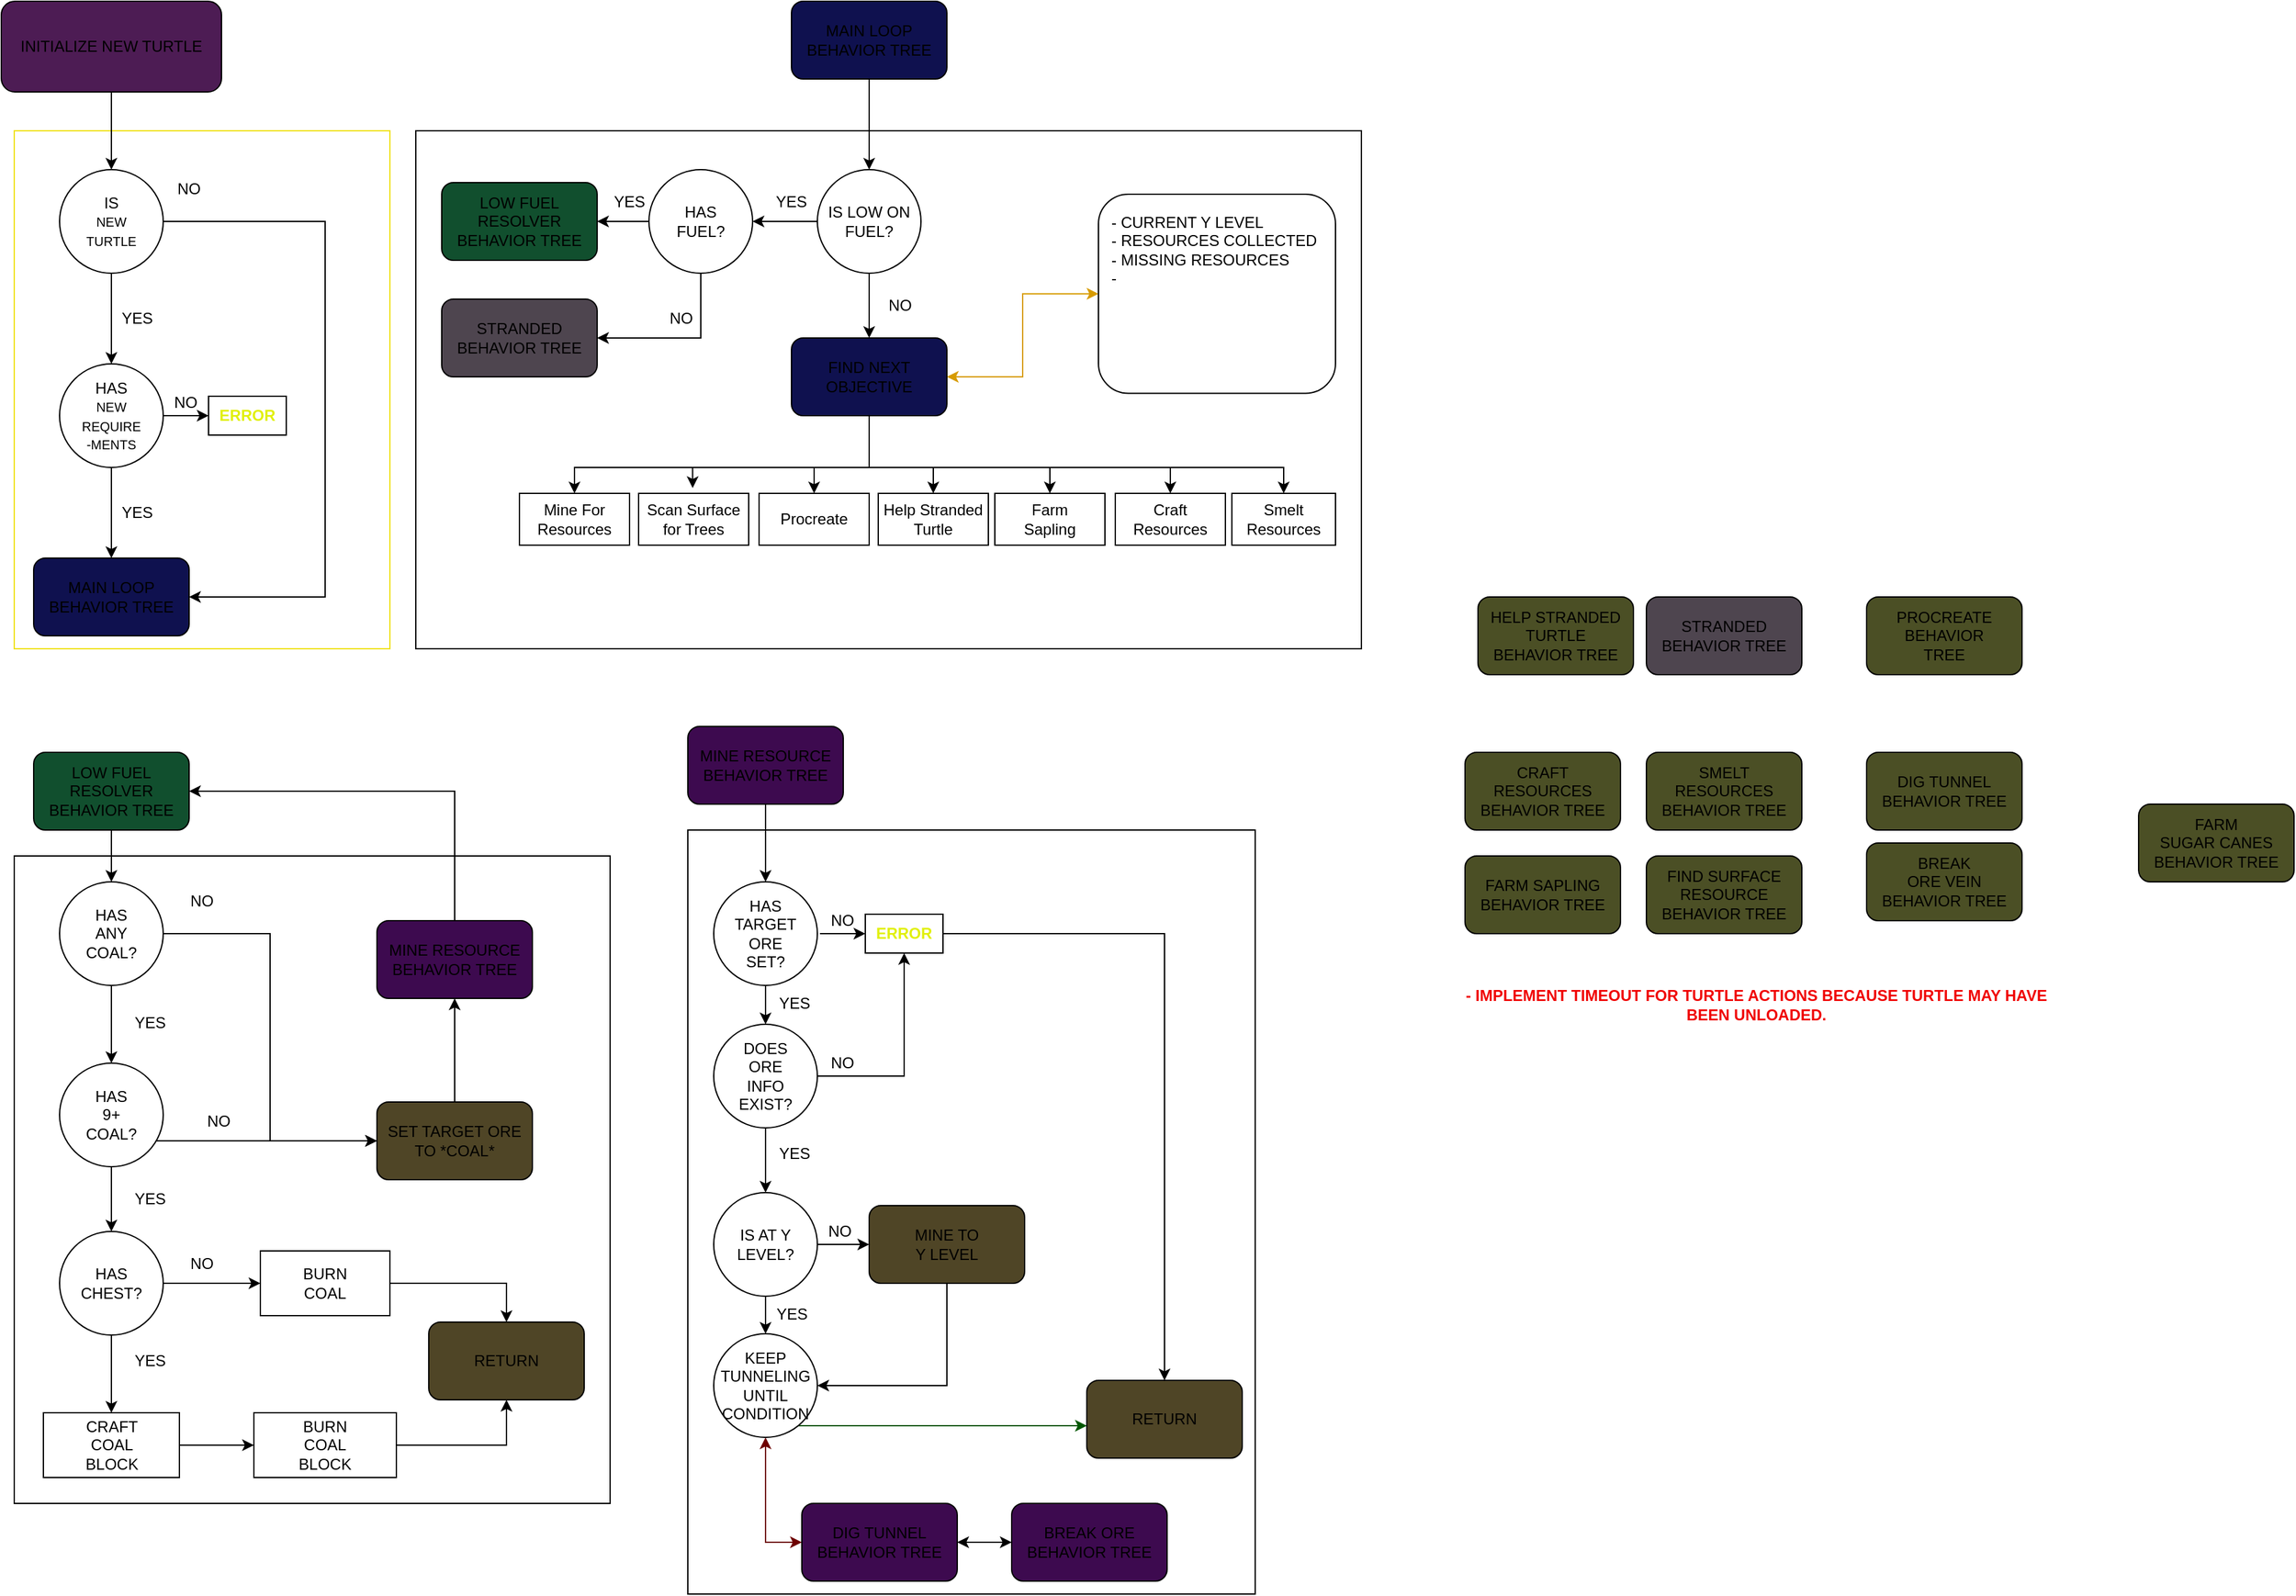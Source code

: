 <mxfile version="22.1.2" type="device">
  <diagram id="C5RBs43oDa-KdzZeNtuy" name="Page-1">
    <mxGraphModel dx="659" dy="546" grid="1" gridSize="10" guides="1" tooltips="1" connect="1" arrows="1" fold="1" page="0" pageScale="1" pageWidth="827" pageHeight="1169" math="0" shadow="0">
      <root>
        <mxCell id="WIyWlLk6GJQsqaUBKTNV-0" />
        <mxCell id="WIyWlLk6GJQsqaUBKTNV-1" parent="WIyWlLk6GJQsqaUBKTNV-0" />
        <mxCell id="fIsmHAN3YxHPpo_NFKhi-23" value="" style="rounded=0;whiteSpace=wrap;html=1;fillColor=none;" parent="WIyWlLk6GJQsqaUBKTNV-1" vertex="1">
          <mxGeometry x="360" y="140" width="730" height="400" as="geometry" />
        </mxCell>
        <mxCell id="fIsmHAN3YxHPpo_NFKhi-88" value="" style="rounded=0;whiteSpace=wrap;html=1;fillColor=none;" parent="WIyWlLk6GJQsqaUBKTNV-1" vertex="1">
          <mxGeometry x="570" y="680" width="438" height="590" as="geometry" />
        </mxCell>
        <mxCell id="fIsmHAN3YxHPpo_NFKhi-19" value="" style="rounded=0;whiteSpace=wrap;html=1;fillColor=none;strokeColor=#F0E21D;" parent="WIyWlLk6GJQsqaUBKTNV-1" vertex="1">
          <mxGeometry x="50" y="140" width="290" height="400" as="geometry" />
        </mxCell>
        <mxCell id="fIsmHAN3YxHPpo_NFKhi-36" value="" style="rounded=0;whiteSpace=wrap;html=1;fillColor=none;" parent="WIyWlLk6GJQsqaUBKTNV-1" vertex="1">
          <mxGeometry x="50" y="700" width="460" height="500" as="geometry" />
        </mxCell>
        <mxCell id="fIsmHAN3YxHPpo_NFKhi-26" style="edgeStyle=orthogonalEdgeStyle;rounded=0;orthogonalLoop=1;jettySize=auto;html=1;entryX=0.5;entryY=0;entryDx=0;entryDy=0;" parent="WIyWlLk6GJQsqaUBKTNV-1" source="fIsmHAN3YxHPpo_NFKhi-1" target="fIsmHAN3YxHPpo_NFKhi-6" edge="1">
          <mxGeometry relative="1" as="geometry" />
        </mxCell>
        <mxCell id="fIsmHAN3YxHPpo_NFKhi-1" value="INITIALIZE NEW TURTLE" style="rounded=1;whiteSpace=wrap;html=1;fillColor=#4D1C54;" parent="WIyWlLk6GJQsqaUBKTNV-1" vertex="1">
          <mxGeometry x="40" y="40" width="170" height="70" as="geometry" />
        </mxCell>
        <mxCell id="fIsmHAN3YxHPpo_NFKhi-5" style="edgeStyle=orthogonalEdgeStyle;rounded=0;orthogonalLoop=1;jettySize=auto;html=1;entryX=0.5;entryY=0;entryDx=0;entryDy=0;exitX=0.5;exitY=1;exitDx=0;exitDy=0;" parent="WIyWlLk6GJQsqaUBKTNV-1" source="fIsmHAN3YxHPpo_NFKhi-6" target="fIsmHAN3YxHPpo_NFKhi-7" edge="1">
          <mxGeometry relative="1" as="geometry">
            <mxPoint x="125" y="270" as="sourcePoint" />
            <mxPoint x="125" y="310" as="targetPoint" />
          </mxGeometry>
        </mxCell>
        <mxCell id="fIsmHAN3YxHPpo_NFKhi-8" style="edgeStyle=orthogonalEdgeStyle;rounded=0;orthogonalLoop=1;jettySize=auto;html=1;entryX=1;entryY=0.5;entryDx=0;entryDy=0;exitX=1;exitY=0.5;exitDx=0;exitDy=0;" parent="WIyWlLk6GJQsqaUBKTNV-1" source="fIsmHAN3YxHPpo_NFKhi-6" target="fIsmHAN3YxHPpo_NFKhi-10" edge="1">
          <mxGeometry relative="1" as="geometry">
            <mxPoint x="200" y="210" as="targetPoint" />
            <Array as="points">
              <mxPoint x="290" y="210" />
              <mxPoint x="290" y="500" />
            </Array>
          </mxGeometry>
        </mxCell>
        <mxCell id="fIsmHAN3YxHPpo_NFKhi-6" value="IS&lt;br style=&quot;font-size: 10px;&quot;&gt;&lt;span style=&quot;font-size: 10px;&quot;&gt;NEW&lt;/span&gt;&lt;br style=&quot;font-size: 10px;&quot;&gt;&lt;span style=&quot;font-size: 10px;&quot;&gt;TURTLE&lt;/span&gt;" style="ellipse;whiteSpace=wrap;html=1;aspect=fixed;" parent="WIyWlLk6GJQsqaUBKTNV-1" vertex="1">
          <mxGeometry x="85" y="170" width="80" height="80" as="geometry" />
        </mxCell>
        <mxCell id="fIsmHAN3YxHPpo_NFKhi-9" style="edgeStyle=orthogonalEdgeStyle;rounded=0;orthogonalLoop=1;jettySize=auto;html=1;" parent="WIyWlLk6GJQsqaUBKTNV-1" source="fIsmHAN3YxHPpo_NFKhi-7" edge="1">
          <mxGeometry relative="1" as="geometry">
            <mxPoint x="200" y="360" as="targetPoint" />
          </mxGeometry>
        </mxCell>
        <mxCell id="fIsmHAN3YxHPpo_NFKhi-11" style="edgeStyle=orthogonalEdgeStyle;rounded=0;orthogonalLoop=1;jettySize=auto;html=1;entryX=0.5;entryY=0;entryDx=0;entryDy=0;" parent="WIyWlLk6GJQsqaUBKTNV-1" source="fIsmHAN3YxHPpo_NFKhi-7" target="fIsmHAN3YxHPpo_NFKhi-10" edge="1">
          <mxGeometry relative="1" as="geometry" />
        </mxCell>
        <mxCell id="fIsmHAN3YxHPpo_NFKhi-7" value="HAS&lt;br style=&quot;font-size: 10px;&quot;&gt;&lt;span style=&quot;font-size: 10px;&quot;&gt;NEW&lt;/span&gt;&lt;br style=&quot;font-size: 10px;&quot;&gt;&lt;span style=&quot;font-size: 10px;&quot;&gt;REQUIRE&lt;br&gt;&lt;/span&gt;&lt;span style=&quot;font-size: 10px;&quot;&gt;-MENTS&lt;/span&gt;" style="ellipse;whiteSpace=wrap;html=1;aspect=fixed;" parent="WIyWlLk6GJQsqaUBKTNV-1" vertex="1">
          <mxGeometry x="85" y="320" width="80" height="80" as="geometry" />
        </mxCell>
        <mxCell id="fIsmHAN3YxHPpo_NFKhi-10" value="MAIN LOOP&lt;br&gt;BEHAVIOR TREE" style="rounded=1;whiteSpace=wrap;html=1;fillColor=#0F114F;" parent="WIyWlLk6GJQsqaUBKTNV-1" vertex="1">
          <mxGeometry x="65" y="470" width="120" height="60" as="geometry" />
        </mxCell>
        <mxCell id="fIsmHAN3YxHPpo_NFKhi-13" value="ERROR" style="text;html=1;strokeColor=default;fillColor=none;align=center;verticalAlign=middle;whiteSpace=wrap;rounded=0;fontColor=#E1F00C;fontStyle=1" parent="WIyWlLk6GJQsqaUBKTNV-1" vertex="1">
          <mxGeometry x="200" y="345" width="60" height="30" as="geometry" />
        </mxCell>
        <mxCell id="fIsmHAN3YxHPpo_NFKhi-14" value="NO" style="text;html=1;strokeColor=none;fillColor=none;align=center;verticalAlign=middle;whiteSpace=wrap;rounded=0;" parent="WIyWlLk6GJQsqaUBKTNV-1" vertex="1">
          <mxGeometry x="165" y="170" width="40" height="30" as="geometry" />
        </mxCell>
        <mxCell id="fIsmHAN3YxHPpo_NFKhi-16" value="NO" style="text;html=1;strokeColor=none;fillColor=none;align=center;verticalAlign=middle;whiteSpace=wrap;rounded=0;" parent="WIyWlLk6GJQsqaUBKTNV-1" vertex="1">
          <mxGeometry x="165" y="340" width="35" height="20" as="geometry" />
        </mxCell>
        <mxCell id="fIsmHAN3YxHPpo_NFKhi-17" value="YES" style="text;html=1;strokeColor=none;fillColor=none;align=center;verticalAlign=middle;whiteSpace=wrap;rounded=0;" parent="WIyWlLk6GJQsqaUBKTNV-1" vertex="1">
          <mxGeometry x="125" y="270" width="40" height="30" as="geometry" />
        </mxCell>
        <mxCell id="fIsmHAN3YxHPpo_NFKhi-18" value="YES" style="text;html=1;strokeColor=none;fillColor=none;align=center;verticalAlign=middle;whiteSpace=wrap;rounded=0;" parent="WIyWlLk6GJQsqaUBKTNV-1" vertex="1">
          <mxGeometry x="125" y="420" width="40" height="30" as="geometry" />
        </mxCell>
        <mxCell id="fIsmHAN3YxHPpo_NFKhi-27" style="edgeStyle=orthogonalEdgeStyle;rounded=0;orthogonalLoop=1;jettySize=auto;html=1;entryX=0.5;entryY=0;entryDx=0;entryDy=0;" parent="WIyWlLk6GJQsqaUBKTNV-1" source="fIsmHAN3YxHPpo_NFKhi-21" target="fIsmHAN3YxHPpo_NFKhi-25" edge="1">
          <mxGeometry relative="1" as="geometry" />
        </mxCell>
        <mxCell id="fIsmHAN3YxHPpo_NFKhi-21" value="MAIN LOOP&lt;br&gt;BEHAVIOR TREE" style="rounded=1;whiteSpace=wrap;html=1;fillColor=#0F114F;" parent="WIyWlLk6GJQsqaUBKTNV-1" vertex="1">
          <mxGeometry x="650" y="40" width="120" height="60" as="geometry" />
        </mxCell>
        <mxCell id="fIsmHAN3YxHPpo_NFKhi-38" style="edgeStyle=orthogonalEdgeStyle;rounded=0;orthogonalLoop=1;jettySize=auto;html=1;entryX=0.5;entryY=0;entryDx=0;entryDy=0;" parent="WIyWlLk6GJQsqaUBKTNV-1" source="fIsmHAN3YxHPpo_NFKhi-22" target="fIsmHAN3YxHPpo_NFKhi-37" edge="1">
          <mxGeometry relative="1" as="geometry" />
        </mxCell>
        <mxCell id="fIsmHAN3YxHPpo_NFKhi-22" value="LOW FUEL&lt;br&gt;RESOLVER&lt;br&gt;BEHAVIOR TREE" style="rounded=1;whiteSpace=wrap;html=1;fillColor=#114F2E;" parent="WIyWlLk6GJQsqaUBKTNV-1" vertex="1">
          <mxGeometry x="65" y="620" width="120" height="60" as="geometry" />
        </mxCell>
        <mxCell id="fIsmHAN3YxHPpo_NFKhi-30" style="edgeStyle=orthogonalEdgeStyle;rounded=0;orthogonalLoop=1;jettySize=auto;html=1;entryX=0.5;entryY=0;entryDx=0;entryDy=0;" parent="WIyWlLk6GJQsqaUBKTNV-1" source="fIsmHAN3YxHPpo_NFKhi-25" target="fIsmHAN3YxHPpo_NFKhi-29" edge="1">
          <mxGeometry relative="1" as="geometry" />
        </mxCell>
        <mxCell id="fIsmHAN3YxHPpo_NFKhi-130" style="edgeStyle=orthogonalEdgeStyle;rounded=0;orthogonalLoop=1;jettySize=auto;html=1;entryX=1;entryY=0.5;entryDx=0;entryDy=0;" parent="WIyWlLk6GJQsqaUBKTNV-1" source="fIsmHAN3YxHPpo_NFKhi-25" target="fIsmHAN3YxHPpo_NFKhi-58" edge="1">
          <mxGeometry relative="1" as="geometry" />
        </mxCell>
        <mxCell id="fIsmHAN3YxHPpo_NFKhi-25" value="IS LOW ON FUEL?" style="ellipse;whiteSpace=wrap;html=1;aspect=fixed;" parent="WIyWlLk6GJQsqaUBKTNV-1" vertex="1">
          <mxGeometry x="670" y="170" width="80" height="80" as="geometry" />
        </mxCell>
        <mxCell id="OW8KxhWi1w3v-cnNSmXm-7" style="edgeStyle=orthogonalEdgeStyle;rounded=0;orthogonalLoop=1;jettySize=auto;html=1;entryX=0;entryY=0.5;entryDx=0;entryDy=0;fillColor=#ffcd28;gradientColor=#ffa500;strokeColor=#d79b00;startArrow=classic;startFill=1;" parent="WIyWlLk6GJQsqaUBKTNV-1" source="fIsmHAN3YxHPpo_NFKhi-29" target="OW8KxhWi1w3v-cnNSmXm-3" edge="1">
          <mxGeometry relative="1" as="geometry" />
        </mxCell>
        <mxCell id="OW8KxhWi1w3v-cnNSmXm-14" style="edgeStyle=orthogonalEdgeStyle;rounded=0;orthogonalLoop=1;jettySize=auto;html=1;entryX=0.5;entryY=0;entryDx=0;entryDy=0;" parent="WIyWlLk6GJQsqaUBKTNV-1" source="fIsmHAN3YxHPpo_NFKhi-29" target="OW8KxhWi1w3v-cnNSmXm-6" edge="1">
          <mxGeometry relative="1" as="geometry">
            <Array as="points">
              <mxPoint x="710" y="400" />
              <mxPoint x="483" y="400" />
            </Array>
          </mxGeometry>
        </mxCell>
        <mxCell id="OW8KxhWi1w3v-cnNSmXm-16" style="edgeStyle=orthogonalEdgeStyle;rounded=0;orthogonalLoop=1;jettySize=auto;html=1;entryX=0.5;entryY=0;entryDx=0;entryDy=0;" parent="WIyWlLk6GJQsqaUBKTNV-1" source="fIsmHAN3YxHPpo_NFKhi-29" target="OW8KxhWi1w3v-cnNSmXm-9" edge="1">
          <mxGeometry relative="1" as="geometry">
            <Array as="points">
              <mxPoint x="710" y="400" />
              <mxPoint x="667" y="400" />
            </Array>
          </mxGeometry>
        </mxCell>
        <mxCell id="OW8KxhWi1w3v-cnNSmXm-17" style="edgeStyle=orthogonalEdgeStyle;rounded=0;orthogonalLoop=1;jettySize=auto;html=1;entryX=0.5;entryY=0;entryDx=0;entryDy=0;" parent="WIyWlLk6GJQsqaUBKTNV-1" source="fIsmHAN3YxHPpo_NFKhi-29" target="OW8KxhWi1w3v-cnNSmXm-8" edge="1">
          <mxGeometry relative="1" as="geometry">
            <Array as="points">
              <mxPoint x="710" y="400" />
              <mxPoint x="759" y="400" />
            </Array>
          </mxGeometry>
        </mxCell>
        <mxCell id="OW8KxhWi1w3v-cnNSmXm-18" style="edgeStyle=orthogonalEdgeStyle;rounded=0;orthogonalLoop=1;jettySize=auto;html=1;entryX=0.5;entryY=0;entryDx=0;entryDy=0;" parent="WIyWlLk6GJQsqaUBKTNV-1" source="fIsmHAN3YxHPpo_NFKhi-29" target="OW8KxhWi1w3v-cnNSmXm-11" edge="1">
          <mxGeometry relative="1" as="geometry">
            <Array as="points">
              <mxPoint x="710" y="400" />
              <mxPoint x="849" y="400" />
            </Array>
          </mxGeometry>
        </mxCell>
        <mxCell id="OW8KxhWi1w3v-cnNSmXm-19" style="edgeStyle=orthogonalEdgeStyle;rounded=0;orthogonalLoop=1;jettySize=auto;html=1;entryX=0.5;entryY=0;entryDx=0;entryDy=0;" parent="WIyWlLk6GJQsqaUBKTNV-1" source="fIsmHAN3YxHPpo_NFKhi-29" target="OW8KxhWi1w3v-cnNSmXm-10" edge="1">
          <mxGeometry relative="1" as="geometry">
            <Array as="points">
              <mxPoint x="710" y="400" />
              <mxPoint x="943" y="400" />
            </Array>
          </mxGeometry>
        </mxCell>
        <mxCell id="OW8KxhWi1w3v-cnNSmXm-20" style="edgeStyle=orthogonalEdgeStyle;rounded=0;orthogonalLoop=1;jettySize=auto;html=1;entryX=0.5;entryY=0;entryDx=0;entryDy=0;" parent="WIyWlLk6GJQsqaUBKTNV-1" source="fIsmHAN3YxHPpo_NFKhi-29" target="OW8KxhWi1w3v-cnNSmXm-12" edge="1">
          <mxGeometry relative="1" as="geometry">
            <Array as="points">
              <mxPoint x="710" y="400" />
              <mxPoint x="1030" y="400" />
            </Array>
          </mxGeometry>
        </mxCell>
        <mxCell id="fIsmHAN3YxHPpo_NFKhi-29" value="FIND NEXT OBJECTIVE" style="rounded=1;whiteSpace=wrap;html=1;fillColor=#0F114F;" parent="WIyWlLk6GJQsqaUBKTNV-1" vertex="1">
          <mxGeometry x="650" y="300" width="120" height="60" as="geometry" />
        </mxCell>
        <mxCell id="fIsmHAN3YxHPpo_NFKhi-32" value="LOW FUEL&lt;br&gt;RESOLVER&lt;br&gt;BEHAVIOR TREE" style="rounded=1;whiteSpace=wrap;html=1;fillColor=#114F2E;" parent="WIyWlLk6GJQsqaUBKTNV-1" vertex="1">
          <mxGeometry x="380" y="180" width="120" height="60" as="geometry" />
        </mxCell>
        <mxCell id="fIsmHAN3YxHPpo_NFKhi-34" value="YES" style="text;html=1;strokeColor=none;fillColor=none;align=center;verticalAlign=middle;whiteSpace=wrap;rounded=0;" parent="WIyWlLk6GJQsqaUBKTNV-1" vertex="1">
          <mxGeometry x="630" y="180" width="40" height="30" as="geometry" />
        </mxCell>
        <mxCell id="fIsmHAN3YxHPpo_NFKhi-47" style="edgeStyle=orthogonalEdgeStyle;rounded=0;orthogonalLoop=1;jettySize=auto;html=1;entryX=0.5;entryY=0;entryDx=0;entryDy=0;" parent="WIyWlLk6GJQsqaUBKTNV-1" source="fIsmHAN3YxHPpo_NFKhi-37" target="fIsmHAN3YxHPpo_NFKhi-41" edge="1">
          <mxGeometry relative="1" as="geometry" />
        </mxCell>
        <mxCell id="fIsmHAN3YxHPpo_NFKhi-124" style="edgeStyle=orthogonalEdgeStyle;rounded=0;orthogonalLoop=1;jettySize=auto;html=1;entryX=0;entryY=0.5;entryDx=0;entryDy=0;" parent="WIyWlLk6GJQsqaUBKTNV-1" source="fIsmHAN3YxHPpo_NFKhi-37" target="fIsmHAN3YxHPpo_NFKhi-83" edge="1">
          <mxGeometry relative="1" as="geometry" />
        </mxCell>
        <mxCell id="fIsmHAN3YxHPpo_NFKhi-37" value="HAS&lt;br&gt;ANY&lt;br&gt;COAL?" style="ellipse;whiteSpace=wrap;html=1;aspect=fixed;" parent="WIyWlLk6GJQsqaUBKTNV-1" vertex="1">
          <mxGeometry x="85" y="720" width="80" height="80" as="geometry" />
        </mxCell>
        <mxCell id="fIsmHAN3YxHPpo_NFKhi-51" style="edgeStyle=orthogonalEdgeStyle;rounded=0;orthogonalLoop=1;jettySize=auto;html=1;entryX=0.5;entryY=0;entryDx=0;entryDy=0;" parent="WIyWlLk6GJQsqaUBKTNV-1" source="fIsmHAN3YxHPpo_NFKhi-41" target="fIsmHAN3YxHPpo_NFKhi-50" edge="1">
          <mxGeometry relative="1" as="geometry" />
        </mxCell>
        <mxCell id="fIsmHAN3YxHPpo_NFKhi-123" style="edgeStyle=orthogonalEdgeStyle;rounded=0;orthogonalLoop=1;jettySize=auto;html=1;entryX=0;entryY=0.5;entryDx=0;entryDy=0;" parent="WIyWlLk6GJQsqaUBKTNV-1" source="fIsmHAN3YxHPpo_NFKhi-41" target="fIsmHAN3YxHPpo_NFKhi-83" edge="1">
          <mxGeometry relative="1" as="geometry">
            <Array as="points">
              <mxPoint x="300" y="920" />
              <mxPoint x="300" y="920" />
            </Array>
          </mxGeometry>
        </mxCell>
        <mxCell id="fIsmHAN3YxHPpo_NFKhi-41" value="HAS&lt;br&gt;9+&lt;br&gt;COAL?" style="ellipse;whiteSpace=wrap;html=1;aspect=fixed;" parent="WIyWlLk6GJQsqaUBKTNV-1" vertex="1">
          <mxGeometry x="85" y="860" width="80" height="80" as="geometry" />
        </mxCell>
        <mxCell id="fIsmHAN3YxHPpo_NFKhi-126" style="edgeStyle=orthogonalEdgeStyle;rounded=0;orthogonalLoop=1;jettySize=auto;html=1;entryX=1;entryY=0.5;entryDx=0;entryDy=0;" parent="WIyWlLk6GJQsqaUBKTNV-1" source="fIsmHAN3YxHPpo_NFKhi-43" target="fIsmHAN3YxHPpo_NFKhi-22" edge="1">
          <mxGeometry relative="1" as="geometry">
            <Array as="points">
              <mxPoint x="390" y="650" />
            </Array>
          </mxGeometry>
        </mxCell>
        <mxCell id="fIsmHAN3YxHPpo_NFKhi-43" value="MINE RESOURCE&lt;br&gt;BEHAVIOR TREE" style="rounded=1;whiteSpace=wrap;html=1;fillColor=#3D0A4F;" parent="WIyWlLk6GJQsqaUBKTNV-1" vertex="1">
          <mxGeometry x="330" y="750" width="120" height="60" as="geometry" />
        </mxCell>
        <mxCell id="fIsmHAN3YxHPpo_NFKhi-87" style="edgeStyle=orthogonalEdgeStyle;rounded=0;orthogonalLoop=1;jettySize=auto;html=1;entryX=0.5;entryY=0;entryDx=0;entryDy=0;" parent="WIyWlLk6GJQsqaUBKTNV-1" source="fIsmHAN3YxHPpo_NFKhi-45" target="fIsmHAN3YxHPpo_NFKhi-86" edge="1">
          <mxGeometry relative="1" as="geometry" />
        </mxCell>
        <mxCell id="fIsmHAN3YxHPpo_NFKhi-45" value="MINE RESOURCE&lt;br&gt;BEHAVIOR TREE" style="rounded=1;whiteSpace=wrap;html=1;fillColor=#3D0A4F;" parent="WIyWlLk6GJQsqaUBKTNV-1" vertex="1">
          <mxGeometry x="570" y="600" width="120" height="60" as="geometry" />
        </mxCell>
        <mxCell id="fIsmHAN3YxHPpo_NFKhi-46" value="NO" style="text;html=1;strokeColor=none;fillColor=none;align=center;verticalAlign=middle;whiteSpace=wrap;rounded=0;" parent="WIyWlLk6GJQsqaUBKTNV-1" vertex="1">
          <mxGeometry x="165" y="720" width="60" height="30" as="geometry" />
        </mxCell>
        <mxCell id="fIsmHAN3YxHPpo_NFKhi-49" value="NO" style="text;html=1;strokeColor=none;fillColor=none;align=center;verticalAlign=middle;whiteSpace=wrap;rounded=0;" parent="WIyWlLk6GJQsqaUBKTNV-1" vertex="1">
          <mxGeometry x="177.5" y="890" width="60" height="30" as="geometry" />
        </mxCell>
        <mxCell id="fIsmHAN3YxHPpo_NFKhi-75" style="edgeStyle=orthogonalEdgeStyle;rounded=0;orthogonalLoop=1;jettySize=auto;html=1;entryX=0;entryY=0.5;entryDx=0;entryDy=0;" parent="WIyWlLk6GJQsqaUBKTNV-1" source="fIsmHAN3YxHPpo_NFKhi-50" target="fIsmHAN3YxHPpo_NFKhi-67" edge="1">
          <mxGeometry relative="1" as="geometry" />
        </mxCell>
        <mxCell id="fIsmHAN3YxHPpo_NFKhi-76" style="edgeStyle=orthogonalEdgeStyle;rounded=0;orthogonalLoop=1;jettySize=auto;html=1;entryX=0.5;entryY=0;entryDx=0;entryDy=0;" parent="WIyWlLk6GJQsqaUBKTNV-1" source="fIsmHAN3YxHPpo_NFKhi-50" target="fIsmHAN3YxHPpo_NFKhi-68" edge="1">
          <mxGeometry relative="1" as="geometry" />
        </mxCell>
        <mxCell id="fIsmHAN3YxHPpo_NFKhi-50" value="HAS&lt;br&gt;CHEST?" style="ellipse;whiteSpace=wrap;html=1;aspect=fixed;" parent="WIyWlLk6GJQsqaUBKTNV-1" vertex="1">
          <mxGeometry x="85" y="990" width="80" height="80" as="geometry" />
        </mxCell>
        <mxCell id="fIsmHAN3YxHPpo_NFKhi-53" value="NO" style="text;html=1;strokeColor=none;fillColor=none;align=center;verticalAlign=middle;whiteSpace=wrap;rounded=0;" parent="WIyWlLk6GJQsqaUBKTNV-1" vertex="1">
          <mxGeometry x="165" y="1000" width="60" height="30" as="geometry" />
        </mxCell>
        <mxCell id="fIsmHAN3YxHPpo_NFKhi-57" value="STRANDED&lt;br&gt;BEHAVIOR TREE" style="rounded=1;whiteSpace=wrap;html=1;fillColor=#4E454F;" parent="WIyWlLk6GJQsqaUBKTNV-1" vertex="1">
          <mxGeometry x="1310" y="500" width="120" height="60" as="geometry" />
        </mxCell>
        <mxCell id="fIsmHAN3YxHPpo_NFKhi-60" value="NO" style="text;html=1;strokeColor=none;fillColor=none;align=center;verticalAlign=middle;whiteSpace=wrap;rounded=0;" parent="WIyWlLk6GJQsqaUBKTNV-1" vertex="1">
          <mxGeometry x="714" y="260" width="40" height="30" as="geometry" />
        </mxCell>
        <mxCell id="fIsmHAN3YxHPpo_NFKhi-61" value="STRANDED&lt;br&gt;BEHAVIOR TREE" style="rounded=1;whiteSpace=wrap;html=1;fillColor=#4E454F;" parent="WIyWlLk6GJQsqaUBKTNV-1" vertex="1">
          <mxGeometry x="380" y="270" width="120" height="60" as="geometry" />
        </mxCell>
        <mxCell id="fIsmHAN3YxHPpo_NFKhi-63" value="NO" style="text;html=1;strokeColor=none;fillColor=none;align=center;verticalAlign=middle;whiteSpace=wrap;rounded=0;" parent="WIyWlLk6GJQsqaUBKTNV-1" vertex="1">
          <mxGeometry x="550" y="270" width="30" height="30" as="geometry" />
        </mxCell>
        <mxCell id="fIsmHAN3YxHPpo_NFKhi-74" style="edgeStyle=orthogonalEdgeStyle;rounded=0;orthogonalLoop=1;jettySize=auto;html=1;entryX=0.5;entryY=0;entryDx=0;entryDy=0;" parent="WIyWlLk6GJQsqaUBKTNV-1" source="fIsmHAN3YxHPpo_NFKhi-67" target="fIsmHAN3YxHPpo_NFKhi-73" edge="1">
          <mxGeometry relative="1" as="geometry">
            <mxPoint x="430" y="1030" as="targetPoint" />
          </mxGeometry>
        </mxCell>
        <mxCell id="fIsmHAN3YxHPpo_NFKhi-67" value="BURN&lt;br&gt;COAL" style="rounded=0;whiteSpace=wrap;html=1;" parent="WIyWlLk6GJQsqaUBKTNV-1" vertex="1">
          <mxGeometry x="240" y="1005" width="100" height="50" as="geometry" />
        </mxCell>
        <mxCell id="fIsmHAN3YxHPpo_NFKhi-77" style="edgeStyle=orthogonalEdgeStyle;rounded=0;orthogonalLoop=1;jettySize=auto;html=1;entryX=0;entryY=0.5;entryDx=0;entryDy=0;" parent="WIyWlLk6GJQsqaUBKTNV-1" source="fIsmHAN3YxHPpo_NFKhi-68" target="fIsmHAN3YxHPpo_NFKhi-69" edge="1">
          <mxGeometry relative="1" as="geometry" />
        </mxCell>
        <mxCell id="fIsmHAN3YxHPpo_NFKhi-68" value="CRAFT&lt;br&gt;COAL&lt;br&gt;BLOCK" style="rounded=0;whiteSpace=wrap;html=1;" parent="WIyWlLk6GJQsqaUBKTNV-1" vertex="1">
          <mxGeometry x="72.5" y="1130" width="105" height="50" as="geometry" />
        </mxCell>
        <mxCell id="fIsmHAN3YxHPpo_NFKhi-78" style="edgeStyle=orthogonalEdgeStyle;rounded=0;orthogonalLoop=1;jettySize=auto;html=1;exitX=1;exitY=0.5;exitDx=0;exitDy=0;entryX=0.5;entryY=1;entryDx=0;entryDy=0;" parent="WIyWlLk6GJQsqaUBKTNV-1" source="fIsmHAN3YxHPpo_NFKhi-69" target="fIsmHAN3YxHPpo_NFKhi-73" edge="1">
          <mxGeometry relative="1" as="geometry" />
        </mxCell>
        <mxCell id="fIsmHAN3YxHPpo_NFKhi-69" value="BURN&lt;br&gt;COAL&lt;br&gt;BLOCK" style="rounded=0;whiteSpace=wrap;html=1;" parent="WIyWlLk6GJQsqaUBKTNV-1" vertex="1">
          <mxGeometry x="235" y="1130" width="110" height="50" as="geometry" />
        </mxCell>
        <mxCell id="fIsmHAN3YxHPpo_NFKhi-73" value="RETURN" style="rounded=1;whiteSpace=wrap;html=1;fillColor=#4F4526;" parent="WIyWlLk6GJQsqaUBKTNV-1" vertex="1">
          <mxGeometry x="370" y="1060" width="120" height="60" as="geometry" />
        </mxCell>
        <mxCell id="fIsmHAN3YxHPpo_NFKhi-80" value="YES" style="text;html=1;strokeColor=none;fillColor=none;align=center;verticalAlign=middle;whiteSpace=wrap;rounded=0;" parent="WIyWlLk6GJQsqaUBKTNV-1" vertex="1">
          <mxGeometry x="125" y="950" width="60" height="30" as="geometry" />
        </mxCell>
        <mxCell id="fIsmHAN3YxHPpo_NFKhi-81" value="YES" style="text;html=1;strokeColor=none;fillColor=none;align=center;verticalAlign=middle;whiteSpace=wrap;rounded=0;" parent="WIyWlLk6GJQsqaUBKTNV-1" vertex="1">
          <mxGeometry x="125" y="1075" width="60" height="30" as="geometry" />
        </mxCell>
        <mxCell id="fIsmHAN3YxHPpo_NFKhi-125" style="edgeStyle=orthogonalEdgeStyle;rounded=0;orthogonalLoop=1;jettySize=auto;html=1;entryX=0.5;entryY=1;entryDx=0;entryDy=0;" parent="WIyWlLk6GJQsqaUBKTNV-1" source="fIsmHAN3YxHPpo_NFKhi-83" target="fIsmHAN3YxHPpo_NFKhi-43" edge="1">
          <mxGeometry relative="1" as="geometry" />
        </mxCell>
        <mxCell id="fIsmHAN3YxHPpo_NFKhi-83" value="SET TARGET ORE TO *COAL*" style="rounded=1;whiteSpace=wrap;html=1;fillColor=#4F4526;" parent="WIyWlLk6GJQsqaUBKTNV-1" vertex="1">
          <mxGeometry x="330" y="890" width="120" height="60" as="geometry" />
        </mxCell>
        <mxCell id="fIsmHAN3YxHPpo_NFKhi-95" style="edgeStyle=orthogonalEdgeStyle;rounded=0;orthogonalLoop=1;jettySize=auto;html=1;entryX=0.5;entryY=0;entryDx=0;entryDy=0;" parent="WIyWlLk6GJQsqaUBKTNV-1" source="fIsmHAN3YxHPpo_NFKhi-86" target="fIsmHAN3YxHPpo_NFKhi-94" edge="1">
          <mxGeometry relative="1" as="geometry" />
        </mxCell>
        <mxCell id="fIsmHAN3YxHPpo_NFKhi-86" value="HAS&lt;br&gt;TARGET&lt;br&gt;ORE&lt;br&gt;SET?" style="ellipse;whiteSpace=wrap;html=1;aspect=fixed;" parent="WIyWlLk6GJQsqaUBKTNV-1" vertex="1">
          <mxGeometry x="590" y="720" width="80" height="80" as="geometry" />
        </mxCell>
        <mxCell id="fIsmHAN3YxHPpo_NFKhi-89" style="edgeStyle=orthogonalEdgeStyle;rounded=0;orthogonalLoop=1;jettySize=auto;html=1;" parent="WIyWlLk6GJQsqaUBKTNV-1" edge="1">
          <mxGeometry relative="1" as="geometry">
            <mxPoint x="707" y="760" as="targetPoint" />
            <mxPoint x="672" y="760" as="sourcePoint" />
          </mxGeometry>
        </mxCell>
        <mxCell id="fIsmHAN3YxHPpo_NFKhi-93" style="edgeStyle=orthogonalEdgeStyle;rounded=0;orthogonalLoop=1;jettySize=auto;html=1;entryX=0.5;entryY=0;entryDx=0;entryDy=0;" parent="WIyWlLk6GJQsqaUBKTNV-1" source="fIsmHAN3YxHPpo_NFKhi-90" target="fIsmHAN3YxHPpo_NFKhi-92" edge="1">
          <mxGeometry relative="1" as="geometry" />
        </mxCell>
        <mxCell id="fIsmHAN3YxHPpo_NFKhi-90" value="ERROR" style="text;html=1;strokeColor=default;fillColor=none;align=center;verticalAlign=middle;whiteSpace=wrap;rounded=0;fontColor=#E1F00C;fontStyle=1" parent="WIyWlLk6GJQsqaUBKTNV-1" vertex="1">
          <mxGeometry x="707" y="745" width="60" height="30" as="geometry" />
        </mxCell>
        <mxCell id="fIsmHAN3YxHPpo_NFKhi-91" value="NO" style="text;html=1;strokeColor=none;fillColor=none;align=center;verticalAlign=middle;whiteSpace=wrap;rounded=0;" parent="WIyWlLk6GJQsqaUBKTNV-1" vertex="1">
          <mxGeometry x="672" y="740" width="35" height="20" as="geometry" />
        </mxCell>
        <mxCell id="fIsmHAN3YxHPpo_NFKhi-92" value="RETURN" style="rounded=1;whiteSpace=wrap;html=1;fillColor=#4F4526;" parent="WIyWlLk6GJQsqaUBKTNV-1" vertex="1">
          <mxGeometry x="878" y="1105" width="120" height="60" as="geometry" />
        </mxCell>
        <mxCell id="fIsmHAN3YxHPpo_NFKhi-96" style="edgeStyle=orthogonalEdgeStyle;rounded=0;orthogonalLoop=1;jettySize=auto;html=1;entryX=0.5;entryY=1;entryDx=0;entryDy=0;" parent="WIyWlLk6GJQsqaUBKTNV-1" source="fIsmHAN3YxHPpo_NFKhi-94" target="fIsmHAN3YxHPpo_NFKhi-90" edge="1">
          <mxGeometry relative="1" as="geometry" />
        </mxCell>
        <mxCell id="fIsmHAN3YxHPpo_NFKhi-101" style="edgeStyle=orthogonalEdgeStyle;rounded=0;orthogonalLoop=1;jettySize=auto;html=1;entryX=0.5;entryY=0;entryDx=0;entryDy=0;" parent="WIyWlLk6GJQsqaUBKTNV-1" source="fIsmHAN3YxHPpo_NFKhi-94" target="fIsmHAN3YxHPpo_NFKhi-100" edge="1">
          <mxGeometry relative="1" as="geometry" />
        </mxCell>
        <mxCell id="fIsmHAN3YxHPpo_NFKhi-94" value="DOES&lt;br&gt;ORE&lt;br&gt;INFO&lt;br&gt;EXIST?" style="ellipse;whiteSpace=wrap;html=1;aspect=fixed;" parent="WIyWlLk6GJQsqaUBKTNV-1" vertex="1">
          <mxGeometry x="590" y="830" width="80" height="80" as="geometry" />
        </mxCell>
        <mxCell id="fIsmHAN3YxHPpo_NFKhi-97" value="NO" style="text;html=1;strokeColor=none;fillColor=none;align=center;verticalAlign=middle;whiteSpace=wrap;rounded=0;" parent="WIyWlLk6GJQsqaUBKTNV-1" vertex="1">
          <mxGeometry x="672" y="850" width="35" height="20" as="geometry" />
        </mxCell>
        <mxCell id="fIsmHAN3YxHPpo_NFKhi-98" value="YES" style="text;html=1;strokeColor=none;fillColor=none;align=center;verticalAlign=middle;whiteSpace=wrap;rounded=0;" parent="WIyWlLk6GJQsqaUBKTNV-1" vertex="1">
          <mxGeometry x="635" y="804" width="35" height="20" as="geometry" />
        </mxCell>
        <mxCell id="fIsmHAN3YxHPpo_NFKhi-105" style="edgeStyle=orthogonalEdgeStyle;rounded=0;orthogonalLoop=1;jettySize=auto;html=1;entryX=0;entryY=0.5;entryDx=0;entryDy=0;" parent="WIyWlLk6GJQsqaUBKTNV-1" source="fIsmHAN3YxHPpo_NFKhi-100" target="fIsmHAN3YxHPpo_NFKhi-104" edge="1">
          <mxGeometry relative="1" as="geometry" />
        </mxCell>
        <mxCell id="fIsmHAN3YxHPpo_NFKhi-107" style="edgeStyle=orthogonalEdgeStyle;rounded=0;orthogonalLoop=1;jettySize=auto;html=1;entryX=0.5;entryY=0;entryDx=0;entryDy=0;" parent="WIyWlLk6GJQsqaUBKTNV-1" source="fIsmHAN3YxHPpo_NFKhi-100" target="fIsmHAN3YxHPpo_NFKhi-106" edge="1">
          <mxGeometry relative="1" as="geometry" />
        </mxCell>
        <mxCell id="fIsmHAN3YxHPpo_NFKhi-100" value="IS AT Y LEVEL?" style="ellipse;whiteSpace=wrap;html=1;aspect=fixed;" parent="WIyWlLk6GJQsqaUBKTNV-1" vertex="1">
          <mxGeometry x="590" y="960" width="80" height="80" as="geometry" />
        </mxCell>
        <mxCell id="fIsmHAN3YxHPpo_NFKhi-102" value="YES" style="text;html=1;strokeColor=none;fillColor=none;align=center;verticalAlign=middle;whiteSpace=wrap;rounded=0;" parent="WIyWlLk6GJQsqaUBKTNV-1" vertex="1">
          <mxGeometry x="635" y="920" width="35" height="20" as="geometry" />
        </mxCell>
        <mxCell id="fIsmHAN3YxHPpo_NFKhi-103" value="NO" style="text;html=1;strokeColor=none;fillColor=none;align=center;verticalAlign=middle;whiteSpace=wrap;rounded=0;" parent="WIyWlLk6GJQsqaUBKTNV-1" vertex="1">
          <mxGeometry x="670" y="980" width="35" height="20" as="geometry" />
        </mxCell>
        <mxCell id="fIsmHAN3YxHPpo_NFKhi-108" style="edgeStyle=orthogonalEdgeStyle;rounded=0;orthogonalLoop=1;jettySize=auto;html=1;entryX=1;entryY=0.5;entryDx=0;entryDy=0;" parent="WIyWlLk6GJQsqaUBKTNV-1" source="fIsmHAN3YxHPpo_NFKhi-104" target="fIsmHAN3YxHPpo_NFKhi-106" edge="1">
          <mxGeometry relative="1" as="geometry">
            <Array as="points">
              <mxPoint x="770" y="1109" />
            </Array>
          </mxGeometry>
        </mxCell>
        <mxCell id="fIsmHAN3YxHPpo_NFKhi-104" value="MINE TO&lt;br&gt;Y LEVEL" style="rounded=1;whiteSpace=wrap;html=1;fillColor=#4F4526;" parent="WIyWlLk6GJQsqaUBKTNV-1" vertex="1">
          <mxGeometry x="710" y="970" width="120" height="60" as="geometry" />
        </mxCell>
        <mxCell id="fIsmHAN3YxHPpo_NFKhi-138" style="edgeStyle=orthogonalEdgeStyle;rounded=0;orthogonalLoop=1;jettySize=auto;html=1;entryX=0;entryY=0.5;entryDx=0;entryDy=0;startArrow=classic;startFill=1;fillColor=#a20025;strokeColor=#6F0000;" parent="WIyWlLk6GJQsqaUBKTNV-1" source="fIsmHAN3YxHPpo_NFKhi-106" target="fIsmHAN3YxHPpo_NFKhi-136" edge="1">
          <mxGeometry relative="1" as="geometry" />
        </mxCell>
        <mxCell id="I_3FkQfr6iUO_htyIcaG-1" style="edgeStyle=orthogonalEdgeStyle;rounded=0;orthogonalLoop=1;jettySize=auto;html=1;fillColor=#008a00;strokeColor=#005700;" parent="WIyWlLk6GJQsqaUBKTNV-1" source="fIsmHAN3YxHPpo_NFKhi-106" edge="1">
          <mxGeometry relative="1" as="geometry">
            <Array as="points">
              <mxPoint x="878" y="1140" />
            </Array>
            <mxPoint x="878" y="1140" as="targetPoint" />
          </mxGeometry>
        </mxCell>
        <mxCell id="fIsmHAN3YxHPpo_NFKhi-106" value="KEEP&lt;br&gt;TUNNELING&lt;br&gt;UNTIL&lt;br&gt;CONDITION" style="ellipse;whiteSpace=wrap;html=1;aspect=fixed;" parent="WIyWlLk6GJQsqaUBKTNV-1" vertex="1">
          <mxGeometry x="590" y="1069" width="80" height="80" as="geometry" />
        </mxCell>
        <mxCell id="fIsmHAN3YxHPpo_NFKhi-109" value="YES" style="text;html=1;strokeColor=none;fillColor=none;align=center;verticalAlign=middle;whiteSpace=wrap;rounded=0;" parent="WIyWlLk6GJQsqaUBKTNV-1" vertex="1">
          <mxGeometry x="633" y="1044" width="35" height="20" as="geometry" />
        </mxCell>
        <mxCell id="fIsmHAN3YxHPpo_NFKhi-111" value="BREAK&lt;br&gt;ORE VEIN&lt;br&gt;BEHAVIOR TREE" style="rounded=1;whiteSpace=wrap;html=1;fillColor=#4B4F25;" parent="WIyWlLk6GJQsqaUBKTNV-1" vertex="1">
          <mxGeometry x="1480" y="690" width="120" height="60" as="geometry" />
        </mxCell>
        <mxCell id="fIsmHAN3YxHPpo_NFKhi-112" value="DIG TUNNEL&lt;br&gt;BEHAVIOR TREE" style="rounded=1;whiteSpace=wrap;html=1;fillColor=#4B4F25;" parent="WIyWlLk6GJQsqaUBKTNV-1" vertex="1">
          <mxGeometry x="1480" y="620" width="120" height="60" as="geometry" />
        </mxCell>
        <mxCell id="fIsmHAN3YxHPpo_NFKhi-113" value="CRAFT&lt;br&gt;RESOURCES&lt;br&gt;BEHAVIOR TREE" style="rounded=1;whiteSpace=wrap;html=1;fillColor=#4B4F25;" parent="WIyWlLk6GJQsqaUBKTNV-1" vertex="1">
          <mxGeometry x="1170" y="620" width="120" height="60" as="geometry" />
        </mxCell>
        <mxCell id="fIsmHAN3YxHPpo_NFKhi-114" value="SMELT&lt;br&gt;RESOURCES&lt;br&gt;BEHAVIOR TREE" style="rounded=1;whiteSpace=wrap;html=1;fillColor=#4B4F25;" parent="WIyWlLk6GJQsqaUBKTNV-1" vertex="1">
          <mxGeometry x="1310" y="620" width="120" height="60" as="geometry" />
        </mxCell>
        <mxCell id="fIsmHAN3YxHPpo_NFKhi-115" value="FARM SAPLING&lt;br&gt;BEHAVIOR TREE" style="rounded=1;whiteSpace=wrap;html=1;fillColor=#4B4F25;" parent="WIyWlLk6GJQsqaUBKTNV-1" vertex="1">
          <mxGeometry x="1170" y="700" width="120" height="60" as="geometry" />
        </mxCell>
        <mxCell id="fIsmHAN3YxHPpo_NFKhi-116" value="FIND SURFACE&lt;br&gt;RESOURCE&lt;br&gt;BEHAVIOR TREE" style="rounded=1;whiteSpace=wrap;html=1;fillColor=#4B4F25;" parent="WIyWlLk6GJQsqaUBKTNV-1" vertex="1">
          <mxGeometry x="1310" y="700" width="120" height="60" as="geometry" />
        </mxCell>
        <mxCell id="fIsmHAN3YxHPpo_NFKhi-117" value="HELP STRANDED&lt;br&gt;TURTLE&lt;br&gt;BEHAVIOR TREE" style="rounded=1;whiteSpace=wrap;html=1;fillColor=#4B4F25;" parent="WIyWlLk6GJQsqaUBKTNV-1" vertex="1">
          <mxGeometry x="1180" y="500" width="120" height="60" as="geometry" />
        </mxCell>
        <mxCell id="fIsmHAN3YxHPpo_NFKhi-131" style="edgeStyle=orthogonalEdgeStyle;rounded=0;orthogonalLoop=1;jettySize=auto;html=1;entryX=1;entryY=0.5;entryDx=0;entryDy=0;" parent="WIyWlLk6GJQsqaUBKTNV-1" source="fIsmHAN3YxHPpo_NFKhi-58" target="fIsmHAN3YxHPpo_NFKhi-32" edge="1">
          <mxGeometry relative="1" as="geometry" />
        </mxCell>
        <mxCell id="fIsmHAN3YxHPpo_NFKhi-134" style="edgeStyle=orthogonalEdgeStyle;rounded=0;orthogonalLoop=1;jettySize=auto;html=1;entryX=1;entryY=0.5;entryDx=0;entryDy=0;" parent="WIyWlLk6GJQsqaUBKTNV-1" source="fIsmHAN3YxHPpo_NFKhi-58" target="fIsmHAN3YxHPpo_NFKhi-61" edge="1">
          <mxGeometry relative="1" as="geometry">
            <Array as="points">
              <mxPoint x="580" y="300" />
            </Array>
          </mxGeometry>
        </mxCell>
        <mxCell id="fIsmHAN3YxHPpo_NFKhi-58" value="HAS&lt;br&gt;FUEL?" style="ellipse;whiteSpace=wrap;html=1;aspect=fixed;" parent="WIyWlLk6GJQsqaUBKTNV-1" vertex="1">
          <mxGeometry x="540" y="170" width="80" height="80" as="geometry" />
        </mxCell>
        <mxCell id="fIsmHAN3YxHPpo_NFKhi-133" value="YES" style="text;html=1;strokeColor=none;fillColor=none;align=center;verticalAlign=middle;whiteSpace=wrap;rounded=0;" parent="WIyWlLk6GJQsqaUBKTNV-1" vertex="1">
          <mxGeometry x="500" y="180" width="50" height="30" as="geometry" />
        </mxCell>
        <mxCell id="fIsmHAN3YxHPpo_NFKhi-140" style="edgeStyle=orthogonalEdgeStyle;rounded=0;orthogonalLoop=1;jettySize=auto;html=1;entryX=0;entryY=0.5;entryDx=0;entryDy=0;startArrow=classic;startFill=1;" parent="WIyWlLk6GJQsqaUBKTNV-1" source="fIsmHAN3YxHPpo_NFKhi-136" target="fIsmHAN3YxHPpo_NFKhi-137" edge="1">
          <mxGeometry relative="1" as="geometry" />
        </mxCell>
        <mxCell id="fIsmHAN3YxHPpo_NFKhi-136" value="DIG TUNNEL&lt;br&gt;BEHAVIOR TREE" style="rounded=1;whiteSpace=wrap;html=1;fillColor=#3D0A4F;" parent="WIyWlLk6GJQsqaUBKTNV-1" vertex="1">
          <mxGeometry x="658" y="1200" width="120" height="60" as="geometry" />
        </mxCell>
        <mxCell id="fIsmHAN3YxHPpo_NFKhi-137" value="BREAK ORE&lt;br&gt;BEHAVIOR TREE" style="rounded=1;whiteSpace=wrap;html=1;fillColor=#3D0A4F;" parent="WIyWlLk6GJQsqaUBKTNV-1" vertex="1">
          <mxGeometry x="820" y="1200" width="120" height="60" as="geometry" />
        </mxCell>
        <mxCell id="OW8KxhWi1w3v-cnNSmXm-1" value="YES" style="text;html=1;strokeColor=none;fillColor=none;align=center;verticalAlign=middle;whiteSpace=wrap;rounded=0;" parent="WIyWlLk6GJQsqaUBKTNV-1" vertex="1">
          <mxGeometry x="125" y="814" width="60" height="30" as="geometry" />
        </mxCell>
        <mxCell id="OW8KxhWi1w3v-cnNSmXm-3" value="- CURRENT Y LEVEL&lt;br&gt;- RESOURCES COLLECTED&lt;br&gt;- MISSING RESOURCES&lt;br&gt;-&amp;nbsp;" style="rounded=1;html=1;verticalAlign=top;align=left;spacingTop=8;spacingLeft=8;whiteSpace=wrap;" parent="WIyWlLk6GJQsqaUBKTNV-1" vertex="1">
          <mxGeometry x="887" y="189" width="183" height="153.75" as="geometry" />
        </mxCell>
        <mxCell id="OW8KxhWi1w3v-cnNSmXm-5" value="Scan Surface &lt;br&gt;for Trees" style="rounded=0;whiteSpace=wrap;html=1;" parent="WIyWlLk6GJQsqaUBKTNV-1" vertex="1">
          <mxGeometry x="532" y="420" width="85" height="40" as="geometry" />
        </mxCell>
        <mxCell id="OW8KxhWi1w3v-cnNSmXm-6" value="Mine For&lt;br&gt;Resources" style="rounded=0;whiteSpace=wrap;html=1;" parent="WIyWlLk6GJQsqaUBKTNV-1" vertex="1">
          <mxGeometry x="440" y="420" width="85" height="40" as="geometry" />
        </mxCell>
        <mxCell id="OW8KxhWi1w3v-cnNSmXm-8" value="Help Stranded&lt;br&gt;Turtle" style="rounded=0;whiteSpace=wrap;html=1;" parent="WIyWlLk6GJQsqaUBKTNV-1" vertex="1">
          <mxGeometry x="717" y="420" width="85" height="40" as="geometry" />
        </mxCell>
        <mxCell id="OW8KxhWi1w3v-cnNSmXm-9" value="Procreate" style="rounded=0;whiteSpace=wrap;html=1;" parent="WIyWlLk6GJQsqaUBKTNV-1" vertex="1">
          <mxGeometry x="625" y="420" width="85" height="40" as="geometry" />
        </mxCell>
        <mxCell id="OW8KxhWi1w3v-cnNSmXm-10" value="Craft Resources" style="rounded=0;whiteSpace=wrap;html=1;" parent="WIyWlLk6GJQsqaUBKTNV-1" vertex="1">
          <mxGeometry x="900" y="420" width="85" height="40" as="geometry" />
        </mxCell>
        <mxCell id="OW8KxhWi1w3v-cnNSmXm-11" value="Farm&lt;br&gt;Sapling" style="rounded=0;whiteSpace=wrap;html=1;" parent="WIyWlLk6GJQsqaUBKTNV-1" vertex="1">
          <mxGeometry x="807" y="420" width="85" height="40" as="geometry" />
        </mxCell>
        <mxCell id="OW8KxhWi1w3v-cnNSmXm-12" value="Smelt Resources" style="rounded=0;whiteSpace=wrap;html=1;" parent="WIyWlLk6GJQsqaUBKTNV-1" vertex="1">
          <mxGeometry x="990" y="420" width="80" height="40" as="geometry" />
        </mxCell>
        <mxCell id="OW8KxhWi1w3v-cnNSmXm-15" style="edgeStyle=orthogonalEdgeStyle;rounded=0;orthogonalLoop=1;jettySize=auto;html=1;entryX=0.491;entryY=-0.103;entryDx=0;entryDy=0;entryPerimeter=0;" parent="WIyWlLk6GJQsqaUBKTNV-1" source="fIsmHAN3YxHPpo_NFKhi-29" target="OW8KxhWi1w3v-cnNSmXm-5" edge="1">
          <mxGeometry relative="1" as="geometry">
            <Array as="points">
              <mxPoint x="710" y="400" />
              <mxPoint x="574" y="400" />
            </Array>
          </mxGeometry>
        </mxCell>
        <mxCell id="80_TLKr1YymSjfKJ-6X8-0" value="- IMPLEMENT TIMEOUT FOR TURTLE ACTIONS BECAUSE TURTLE MAY HAVE BEEN UNLOADED." style="text;html=1;strokeColor=none;fillColor=none;align=center;verticalAlign=middle;whiteSpace=wrap;rounded=0;fontColor=#F00202;fontStyle=1" parent="WIyWlLk6GJQsqaUBKTNV-1" vertex="1">
          <mxGeometry x="1160" y="760" width="470" height="110" as="geometry" />
        </mxCell>
        <mxCell id="hAAerTEVpfKVvJK9qqS1-0" value="FARM&lt;br&gt;SUGAR CANES&lt;br&gt;BEHAVIOR TREE" style="rounded=1;whiteSpace=wrap;html=1;fillColor=#4B4F25;" parent="WIyWlLk6GJQsqaUBKTNV-1" vertex="1">
          <mxGeometry x="1690" y="660" width="120" height="60" as="geometry" />
        </mxCell>
        <mxCell id="rbEppbFUvQmmjHV9lXht-0" value="PROCREATE&lt;br&gt;BEHAVIOR&lt;br&gt;TREE" style="rounded=1;whiteSpace=wrap;html=1;fillColor=#4B4F25;" parent="WIyWlLk6GJQsqaUBKTNV-1" vertex="1">
          <mxGeometry x="1480" y="500" width="120" height="60" as="geometry" />
        </mxCell>
      </root>
    </mxGraphModel>
  </diagram>
</mxfile>
